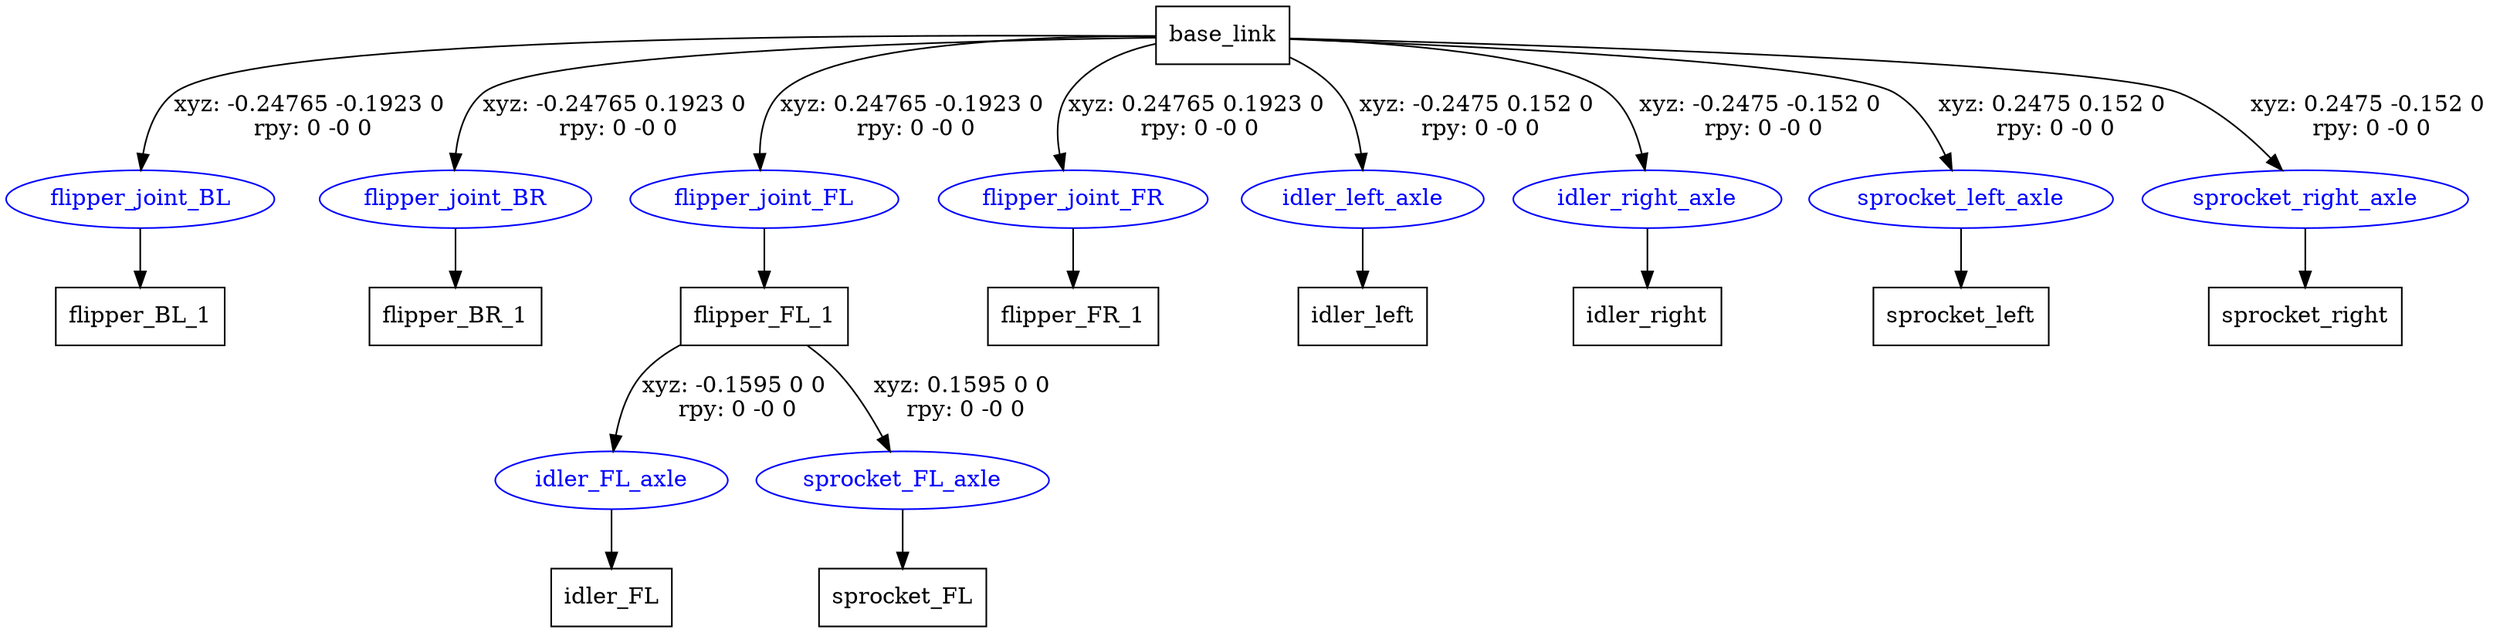 digraph G {
node [shape=box];
"base_link" [label="base_link"];
"flipper_BL_1" [label="flipper_BL_1"];
"flipper_BR_1" [label="flipper_BR_1"];
"flipper_FL_1" [label="flipper_FL_1"];
"idler_FL" [label="idler_FL"];
"sprocket_FL" [label="sprocket_FL"];
"flipper_FR_1" [label="flipper_FR_1"];
"idler_left" [label="idler_left"];
"idler_right" [label="idler_right"];
"sprocket_left" [label="sprocket_left"];
"sprocket_right" [label="sprocket_right"];
node [shape=ellipse, color=blue, fontcolor=blue];
"base_link" -> "flipper_joint_BL" [label="xyz: -0.24765 -0.1923 0 \nrpy: 0 -0 0"]
"flipper_joint_BL" -> "flipper_BL_1"
"base_link" -> "flipper_joint_BR" [label="xyz: -0.24765 0.1923 0 \nrpy: 0 -0 0"]
"flipper_joint_BR" -> "flipper_BR_1"
"base_link" -> "flipper_joint_FL" [label="xyz: 0.24765 -0.1923 0 \nrpy: 0 -0 0"]
"flipper_joint_FL" -> "flipper_FL_1"
"flipper_FL_1" -> "idler_FL_axle" [label="xyz: -0.1595 0 0 \nrpy: 0 -0 0"]
"idler_FL_axle" -> "idler_FL"
"flipper_FL_1" -> "sprocket_FL_axle" [label="xyz: 0.1595 0 0 \nrpy: 0 -0 0"]
"sprocket_FL_axle" -> "sprocket_FL"
"base_link" -> "flipper_joint_FR" [label="xyz: 0.24765 0.1923 0 \nrpy: 0 -0 0"]
"flipper_joint_FR" -> "flipper_FR_1"
"base_link" -> "idler_left_axle" [label="xyz: -0.2475 0.152 0 \nrpy: 0 -0 0"]
"idler_left_axle" -> "idler_left"
"base_link" -> "idler_right_axle" [label="xyz: -0.2475 -0.152 0 \nrpy: 0 -0 0"]
"idler_right_axle" -> "idler_right"
"base_link" -> "sprocket_left_axle" [label="xyz: 0.2475 0.152 0 \nrpy: 0 -0 0"]
"sprocket_left_axle" -> "sprocket_left"
"base_link" -> "sprocket_right_axle" [label="xyz: 0.2475 -0.152 0 \nrpy: 0 -0 0"]
"sprocket_right_axle" -> "sprocket_right"
}
